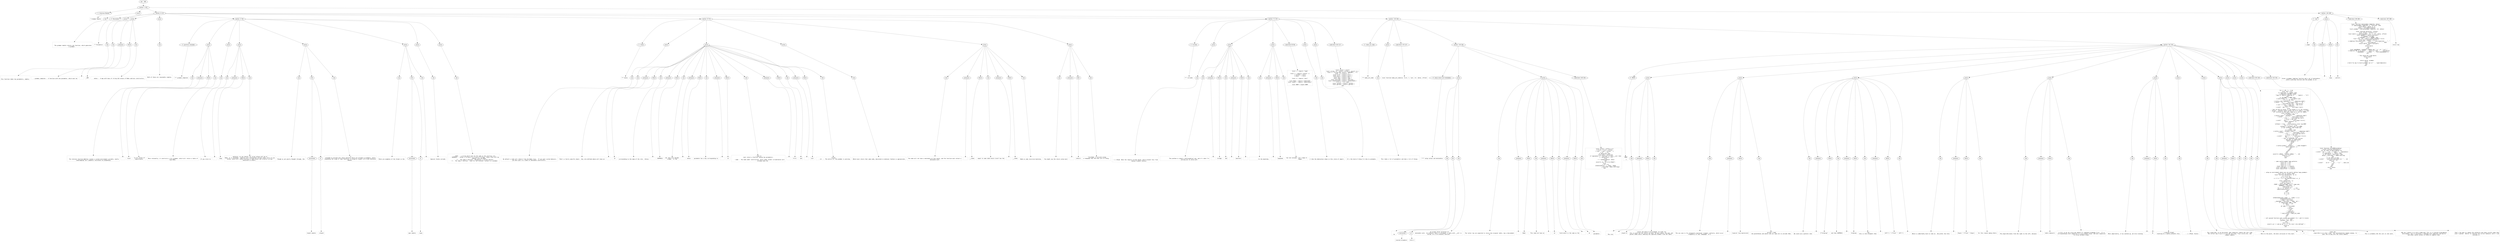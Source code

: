 digraph lpegNode {

node [fontname=Helvetica]
edge [style=dashed]

doc_0 [label="doc - 389"]


doc_0 -> { section_1}
{rank=same; section_1}

section_1 [label="section: 1-343"]


// END RANK doc_0

section_1 -> { header_2 prose_3 section_4 section_5}
{rank=same; header_2 prose_3 section_4 section_5}

header_2 [label="1 : Grammar Module"]

prose_3 [label="prose"]

section_4 [label="section: 6-119"]

section_5 [label="section: 344-389"]


// END RANK section_1

header_2 -> leaf_6
leaf_6  [color=Gray,shape=rectangle,fontname=Inconsolata,label="* Grammar Module"]
// END RANK header_2

prose_3 -> { raw_7}
{rank=same; raw_7}

raw_7 [label="raw"]


// END RANK prose_3

raw_7 -> leaf_8
leaf_8  [color=Gray,shape=rectangle,fontname=Inconsolata,label="

  The grammar module returns one function, which generates
a grammar. 
"]
// END RANK raw_7

section_4 -> { header_9 prose_10 prose_11 prose_12 section_13 section_14 section_15 section_16}
{rank=same; header_9 prose_10 prose_11 prose_12 section_13 section_14 section_15 section_16}

header_9 [label="2 : Parameters"]

prose_10 [label="prose"]

prose_11 [label="prose"]

prose_12 [label="prose"]

section_13 [label="section: 17-46"]

section_14 [label="section: 47-70"]

section_15 [label="section: 71-119"]

section_16 [label="section: 120-160"]


// END RANK section_4

header_9 -> leaf_17
leaf_17  [color=Gray,shape=rectangle,fontname=Inconsolata,label="** Parameters"]
// END RANK header_9

prose_10 -> { raw_18}
{rank=same; raw_18}

raw_18 [label="raw"]


// END RANK prose_10

raw_18 -> leaf_19
leaf_19  [color=Gray,shape=rectangle,fontname=Inconsolata,label="

This function takes two parameters, namely:
"]
// END RANK raw_18

prose_11 -> { raw_20 prespace_21 literal_22 raw_23}
{rank=same; raw_20 prespace_21 literal_22 raw_23}

raw_20 [label="raw"]

prespace_21 [label="prespace"]

literal_22 [label="literal"]

raw_23 [label="raw"]


// END RANK prose_11

raw_20 -> leaf_24
leaf_24  [color=Gray,shape=rectangle,fontname=Inconsolata,label="
  - grammar_template :  A function with one parameter, which must be"]
// END RANK raw_20

prespace_21 -> leaf_25
leaf_25  [color=Gray,shape=rectangle,fontname=Inconsolata,label=" "]
// END RANK prespace_21

literal_22 -> leaf_26
leaf_26  [color=Gray,shape=rectangle,fontname=Inconsolata,label="_ENV"]
// END RANK literal_22

raw_23 -> leaf_27
leaf_27  [color=Gray,shape=rectangle,fontname=Inconsolata,label=".
  - metas :  A map with keys of string and values of Node subclass constructors.
"]
// END RANK raw_23

prose_12 -> { raw_28}
{rank=same; raw_28}

raw_28 [label="raw"]


// END RANK prose_12

raw_28 -> leaf_29
leaf_29  [color=Gray,shape=rectangle,fontname=Inconsolata,label="
Both of these are reasonably complex.


"]
// END RANK raw_28

section_13 -> { header_30 prose_31 prose_32 prose_33 prose_34 prose_35 prose_36 prose_37}
{rank=same; header_30 prose_31 prose_32 prose_33 prose_34 prose_35 prose_36 prose_37}

header_30 [label="3 : grammar_template"]

prose_31 [label="prose"]

prose_32 [label="prose"]

prose_33 [label="prose"]

prose_34 [label="prose"]

prose_35 [label="prose"]

prose_36 [label="prose"]

prose_37 [label="prose"]


// END RANK section_13

header_30 -> leaf_38
leaf_38  [color=Gray,shape=rectangle,fontname=Inconsolata,label="*** grammar_template"]
// END RANK header_30

prose_31 -> { raw_39 prespace_40 literal_41 raw_42}
{rank=same; raw_39 prespace_40 literal_41 raw_42}

raw_39 [label="raw"]

prespace_40 [label="prespace"]

literal_41 [label="literal"]

raw_42 [label="raw"]


// END RANK prose_31

raw_39 -> leaf_43
leaf_43  [color=Gray,shape=rectangle,fontname=Inconsolata,label="

  The internal function @define creates a custom environment variable, neatly
sidestepping lua's pedantic insistance on prepending"]
// END RANK raw_39

prespace_40 -> leaf_44
leaf_44  [color=Gray,shape=rectangle,fontname=Inconsolata,label=" "]
// END RANK prespace_40

literal_41 -> leaf_45
leaf_45  [color=Gray,shape=rectangle,fontname=Inconsolata,label="local"]
// END RANK literal_41

raw_42 -> leaf_46
leaf_46  [color=Gray,shape=rectangle,fontname=Inconsolata,label=" to all values of 
significance. 
"]
// END RANK raw_42

prose_32 -> { raw_47}
{rank=same; raw_47}

raw_47 [label="raw"]


// END RANK prose_32

raw_47 -> leaf_48
leaf_48  [color=Gray,shape=rectangle,fontname=Inconsolata,label="
More relevantly, it constructs a full grammar, which will return a table of
type Node. 
"]
// END RANK raw_47

prose_33 -> { raw_49 prespace_50 literal_51 raw_52}
{rank=same; raw_49 prespace_50 literal_51 raw_52}

raw_49 [label="raw"]

prespace_50 [label="prespace"]

literal_51 [label="literal"]

raw_52 [label="raw"]


// END RANK prose_33

raw_49 -> leaf_53
leaf_53  [color=Gray,shape=rectangle,fontname=Inconsolata,label="
If you stick to"]
// END RANK raw_49

prespace_50 -> leaf_54
leaf_54  [color=Gray,shape=rectangle,fontname=Inconsolata,label=" "]
// END RANK prespace_50

literal_51 -> leaf_55
leaf_55  [color=Gray,shape=rectangle,fontname=Inconsolata,label="lpeg"]
// END RANK literal_51

raw_52 -> leaf_56
leaf_56  [color=Gray,shape=rectangle,fontname=Inconsolata,label=" patterns, as you should, all array values will be of
Node, as is intended.  Captures will interpolate various other sorts of Lua
values, which will induce halting in some places and silently corrupt
execution in others. 
"]
// END RANK raw_52

prose_34 -> { raw_57 link_58 raw_59}
{rank=same; raw_57 link_58 raw_59}

raw_57 [label="raw"]

link_58 [label="link"]

raw_59 [label="raw"]


// END RANK prose_34

raw_57 -> leaf_60
leaf_60  [color=Gray,shape=rectangle,fontname=Inconsolata,label="
Though as yet poorly thought through, the "]
// END RANK raw_57

link_58 -> { anchortext_61 url_62}
{rank=same; anchortext_61 url_62}

anchortext_61 [label="anchortext"]

url_62 [label="url"]


// END RANK link_58

anchortext_61 -> leaf_63
leaf_63  [color=Gray,shape=rectangle,fontname=Inconsolata,label="elpatt module"]
// END RANK anchortext_61

url_62 -> leaf_64
leaf_64  [color=Gray,shape=rectangle,fontname=Inconsolata,label="./elpatt"]
// END RANK url_62

raw_59 -> leaf_65
leaf_65  [color=Gray,shape=rectangle,fontname=Inconsolata,label=" is
intended to provide only those patterns which are allowed in Grammars, while
expanding the scope of some favorites to properly respect utf-8 and otherwise
behave. 
"]
// END RANK raw_59

prose_35 -> { raw_66 link_67 raw_68}
{rank=same; raw_66 link_67 raw_68}

raw_66 [label="raw"]

link_67 [label="link"]

raw_68 [label="raw"]


// END RANK prose_35

raw_66 -> leaf_69
leaf_69  [color=Gray,shape=rectangle,fontname=Inconsolata,label="
There are examples of the format in the "]
// END RANK raw_66

link_67 -> { anchortext_70 url_71}
{rank=same; anchortext_70 url_71}

anchortext_70 [label="anchortext"]

url_71 [label="url"]


// END RANK link_67

anchortext_70 -> leaf_72
leaf_72  [color=Gray,shape=rectangle,fontname=Inconsolata,label="spec module"]
// END RANK anchortext_70

url_71 -> leaf_73
leaf_73  [color=Gray,shape=rectangle,fontname=Inconsolata,label="./spec"]
// END RANK url_71

raw_68 -> leaf_74
leaf_74  [color=Gray,shape=rectangle,fontname=Inconsolata,label=".
"]
// END RANK raw_68

prose_36 -> { raw_75}
{rank=same; raw_75}

raw_75 [label="raw"]


// END RANK prose_36

raw_75 -> leaf_76
leaf_76  [color=Gray,shape=rectangle,fontname=Inconsolata,label="
Special fields include:
"]
// END RANK raw_75

prose_37 -> { raw_77}
{rank=same; raw_77}

raw_77 [label="raw"]


// END RANK prose_37

raw_77 -> leaf_78
leaf_78  [color=Gray,shape=rectangle,fontname=Inconsolata,label="
  -  START :  a string which must be the same as the starting rule.
  -  SUPPRESS :  either a string or an array of strings. These rules will be
                 removed from the Node. 
  -  P :  The lpeg P function.  Recognizes a certain pattern.
  -  V :  The lpeg V function.  Used for non-terminal rvalues in a grammar. 

"]
// END RANK raw_77

section_14 -> { header_79 prose_80 prose_81 prose_82 prose_83 prose_84}
{rank=same; header_79 prose_80 prose_81 prose_82 prose_83 prose_84}

header_79 [label="3 : metas"]

prose_80 [label="prose"]

prose_81 [label="prose"]

prose_82 [label="prose"]

prose_83 [label="prose"]

prose_84 [label="prose"]


// END RANK section_14

header_79 -> leaf_85
leaf_85  [color=Gray,shape=rectangle,fontname=Inconsolata,label="*** metas"]
// END RANK header_79

prose_80 -> { raw_86}
{rank=same; raw_86}

raw_86 [label="raw"]


// END RANK prose_80

raw_86 -> leaf_87
leaf_87  [color=Gray,shape=rectangle,fontname=Inconsolata,label="

  By default a node will inherit from the Node class.  If you want custom behavior,
you must pass in a table of metatable constructors.
"]
// END RANK raw_86

prose_81 -> { raw_88 prespace_89 literal_90 raw_91 prespace_92 literal_93 raw_94 prespace_95 literal_96 raw_97 prespace_98 literal_99 raw_100 prespace_101 literal_102 raw_103 prespace_104 literal_105 raw_106}
{rank=same; raw_88 prespace_89 literal_90 raw_91 prespace_92 literal_93 raw_94 prespace_95 literal_96 raw_97 prespace_98 literal_99 raw_100 prespace_101 literal_102 raw_103 prespace_104 literal_105 raw_106}

raw_88 [label="raw"]

prespace_89 [label="prespace"]

literal_90 [label="literal"]

raw_91 [label="raw"]

prespace_92 [label="prespace"]

literal_93 [label="literal"]

raw_94 [label="raw"]

prespace_95 [label="prespace"]

literal_96 [label="literal"]

raw_97 [label="raw"]

prespace_98 [label="prespace"]

literal_99 [label="literal"]

raw_100 [label="raw"]

prespace_101 [label="prespace"]

literal_102 [label="literal"]

raw_103 [label="raw"]

prespace_104 [label="prespace"]

literal_105 [label="literal"]

raw_106 [label="raw"]


// END RANK prose_81

raw_88 -> leaf_107
leaf_107  [color=Gray,shape=rectangle,fontname=Inconsolata,label="
That's a fairly specific beast.  Any rule defined above will have an"]
// END RANK raw_88

prespace_89 -> leaf_108
leaf_108  [color=Gray,shape=rectangle,fontname=Inconsolata,label=" "]
// END RANK prespace_89

literal_90 -> leaf_109
leaf_109  [color=Gray,shape=rectangle,fontname=Inconsolata,label="id"]
// END RANK literal_90

raw_91 -> leaf_110
leaf_110  [color=Gray,shape=rectangle,fontname=Inconsolata,label="
corresonding to the name of the rule.  Unless"]
// END RANK raw_91

prespace_92 -> leaf_111
leaf_111  [color=Gray,shape=rectangle,fontname=Inconsolata,label=" "]
// END RANK prespace_92

literal_93 -> leaf_112
leaf_112  [color=Gray,shape=rectangle,fontname=Inconsolata,label="SUPPRESS"]
// END RANK literal_93

raw_94 -> leaf_113
leaf_113  [color=Gray,shape=rectangle,fontname=Inconsolata,label="ed, this will become
a Node.  If the"]
// END RANK raw_94

prespace_95 -> leaf_114
leaf_114  [color=Gray,shape=rectangle,fontname=Inconsolata,label=" "]
// END RANK prespace_95

literal_96 -> leaf_115
leaf_115  [color=Gray,shape=rectangle,fontname=Inconsolata,label="metas"]
// END RANK literal_96

raw_97 -> leaf_116
leaf_116  [color=Gray,shape=rectangle,fontname=Inconsolata,label=" parameter has a key corresponding to"]
// END RANK raw_97

prespace_98 -> leaf_117
leaf_117  [color=Gray,shape=rectangle,fontname=Inconsolata,label=" "]
// END RANK prespace_98

literal_99 -> leaf_118
leaf_118  [color=Gray,shape=rectangle,fontname=Inconsolata,label="id"]
// END RANK literal_99

raw_100 -> leaf_119
leaf_119  [color=Gray,shape=rectangle,fontname=Inconsolata,label=", then it
must return a function taking two parameters:
   
   - node :  The node under construction, which under normal circumstances will
             already have the"]
// END RANK raw_100

prespace_101 -> leaf_120
leaf_120  [color=Gray,shape=rectangle,fontname=Inconsolata,label=" "]
// END RANK prespace_101

literal_102 -> leaf_121
leaf_121  [color=Gray,shape=rectangle,fontname=Inconsolata,label="first"]
// END RANK literal_102

raw_103 -> leaf_122
leaf_122  [color=Gray,shape=rectangle,fontname=Inconsolata,label=" and"]
// END RANK raw_103

prespace_104 -> leaf_123
leaf_123  [color=Gray,shape=rectangle,fontname=Inconsolata,label=" "]
// END RANK prespace_104

literal_105 -> leaf_124
leaf_124  [color=Gray,shape=rectangle,fontname=Inconsolata,label="last"]
// END RANK literal_105

raw_106 -> leaf_125
leaf_125  [color=Gray,shape=rectangle,fontname=Inconsolata,label=" fields.
   - str  :  The entire str the grammar is parsing.
"]
// END RANK raw_106

prose_82 -> { raw_126}
{rank=same; raw_126}

raw_126 [label="raw"]


// END RANK prose_82

raw_126 -> leaf_127
leaf_127  [color=Gray,shape=rectangle,fontname=Inconsolata,label="
Which must return that same node, decorated in whatever fashion is appropriate.
"]
// END RANK raw_126

prose_83 -> { raw_128 prespace_129 literal_130 raw_131 prespace_132 literal_133 raw_134}
{rank=same; raw_128 prespace_129 literal_130 raw_131 prespace_132 literal_133 raw_134}

raw_128 [label="raw"]

prespace_129 [label="prespace"]

literal_130 [label="literal"]

raw_131 [label="raw"]

prespace_132 [label="prespace"]

literal_133 [label="literal"]

raw_134 [label="raw"]


// END RANK prose_83

raw_128 -> leaf_135
leaf_135  [color=Gray,shape=rectangle,fontname=Inconsolata,label="
The node will not have a metatable at this point, and the function must attach a
metatable with"]
// END RANK raw_128

prespace_129 -> leaf_136
leaf_136  [color=Gray,shape=rectangle,fontname=Inconsolata,label=" "]
// END RANK prespace_129

literal_130 -> leaf_137
leaf_137  [color=Gray,shape=rectangle,fontname=Inconsolata,label="__index"]
// END RANK literal_130

raw_131 -> leaf_138
leaf_138  [color=Gray,shape=rectangle,fontname=Inconsolata,label=" equal to some table which itself has the"]
// END RANK raw_131

prespace_132 -> leaf_139
leaf_139  [color=Gray,shape=rectangle,fontname=Inconsolata,label=" "]
// END RANK prespace_132

literal_133 -> leaf_140
leaf_140  [color=Gray,shape=rectangle,fontname=Inconsolata,label="__index"]
// END RANK literal_133

raw_134 -> leaf_141
leaf_141  [color=Gray,shape=rectangle,fontname=Inconsolata,label="
Node as some recursive backstop.
"]
// END RANK raw_134

prose_84 -> { raw_142 prespace_143 italic_144 raw_145}
{rank=same; raw_142 prespace_143 italic_144 raw_145}

raw_142 [label="raw"]

prespace_143 [label="prespace"]

italic_144 [label="italic"]

raw_145 [label="raw"]


// END RANK prose_84

raw_142 -> leaf_146
leaf_146  [color=Gray,shape=rectangle,fontname=Inconsolata,label="
You might say the return value must"]
// END RANK raw_142

prespace_143 -> leaf_147
leaf_147  [color=Gray,shape=rectangle,fontname=Inconsolata,label=" "]
// END RANK prespace_143

italic_144 -> leaf_148
leaf_148  [color=Gray,shape=rectangle,fontname=Inconsolata,label="inherit"]
// END RANK italic_144

raw_145 -> leaf_149
leaf_149  [color=Gray,shape=rectangle,fontname=Inconsolata,label=" from Node, if we were using
a language that did that sort of thing. 

"]
// END RANK raw_145

section_15 -> { header_150 prose_151 prose_152 prose_153 codeblock_154 prose_155 prose_156 codeblock_157}
{rank=same; header_150 prose_151 prose_152 prose_153 codeblock_154 prose_155 prose_156 codeblock_157}

header_150 [label="3 : includes"]

prose_151 [label="prose"]

prose_152 [label="prose"]

prose_153 [label="prose"]

codeblock_154 [label="code block 83-96"]

prose_155 [label="prose"]

prose_156 [label="prose"]

codeblock_157 [label="code block 102-117"]


// END RANK section_15

header_150 -> leaf_158
leaf_158  [color=Gray,shape=rectangle,fontname=Inconsolata,label="*** includes"]
// END RANK header_150

prose_151 -> { raw_159}
{rank=same; raw_159}

raw_159 [label="raw"]


// END RANK prose_151

raw_159 -> leaf_160
leaf_160  [color=Gray,shape=rectangle,fontname=Inconsolata,label="


- [ ] #todo  Note the require strings below, which prevent this from
             being a usable library. 
"]
// END RANK raw_159

prose_152 -> { raw_161 prespace_162 literal_163 raw_164 prespace_165 literal_166 raw_167}
{rank=same; raw_161 prespace_162 literal_163 raw_164 prespace_165 literal_166 raw_167}

raw_161 [label="raw"]

prespace_162 [label="prespace"]

literal_163 [label="literal"]

raw_164 [label="raw"]

prespace_165 [label="prespace"]

literal_166 [label="literal"]

raw_167 [label="raw"]


// END RANK prose_152

raw_161 -> leaf_168
leaf_168  [color=Gray,shape=rectangle,fontname=Inconsolata,label="
             The problem is almost a philosophical one, and it's what I'm
             setting out to solve with"]
// END RANK raw_161

prespace_162 -> leaf_169
leaf_169  [color=Gray,shape=rectangle,fontname=Inconsolata,label=" "]
// END RANK prespace_162

literal_163 -> leaf_170
leaf_170  [color=Gray,shape=rectangle,fontname=Inconsolata,label="bridge"]
// END RANK literal_163

raw_164 -> leaf_171
leaf_171  [color=Gray,shape=rectangle,fontname=Inconsolata,label=" and"]
// END RANK raw_164

prespace_165 -> leaf_172
leaf_172  [color=Gray,shape=rectangle,fontname=Inconsolata,label=" "]
// END RANK prespace_165

literal_166 -> leaf_173
leaf_173  [color=Gray,shape=rectangle,fontname=Inconsolata,label="manifest"]
// END RANK literal_166

raw_167 -> leaf_174
leaf_174  [color=Gray,shape=rectangle,fontname=Inconsolata,label=". 
"]
// END RANK raw_167

prose_153 -> { raw_175 prespace_176 literal_177 raw_178}
{rank=same; raw_175 prespace_176 literal_177 raw_178}

raw_175 [label="raw"]

prespace_176 [label="prespace"]

literal_177 [label="literal"]

raw_178 [label="raw"]


// END RANK prose_153

raw_175 -> leaf_179
leaf_179  [color=Gray,shape=rectangle,fontname=Inconsolata,label="
             In the meantime,"]
// END RANK raw_175

prespace_176 -> leaf_180
leaf_180  [color=Gray,shape=rectangle,fontname=Inconsolata,label=" "]
// END RANK prespace_176

literal_177 -> leaf_181
leaf_181  [color=Gray,shape=rectangle,fontname=Inconsolata,label="lpegnode"]
// END RANK literal_177

raw_178 -> leaf_182
leaf_182  [color=Gray,shape=rectangle,fontname=Inconsolata,label=" has one consumer. Let's keep it
             happy. 
"]
// END RANK raw_178

codeblock_154 -> leaf_183
leaf_183  [color=Gray,shape=rectangle,fontname=Inconsolata,label="local L = require \"lpeg\"

local s = require \"status\" ()
s.verbose = false
s.angry   = false

local a = require \"ansi\"

local Node = require \"node/node\"
local elpatt = require \"node/elpatt\"

local DROP = elpatt.DROP"]
// END RANK codeblock_154

prose_155 -> { raw_184}
{rank=same; raw_184}

raw_184 [label="raw"]


// END RANK prose_155

raw_184 -> leaf_185
leaf_185  [color=Gray,shape=rectangle,fontname=Inconsolata,label="
I like the dedication shown in this style of import.
"]
// END RANK raw_184

prose_156 -> { raw_186}
{rank=same; raw_186}

raw_186 [label="raw"]


// END RANK prose_156

raw_186 -> leaf_187
leaf_187  [color=Gray,shape=rectangle,fontname=Inconsolata,label="
It's the kind of thing I'd like to automate. 
"]
// END RANK raw_186

codeblock_157 -> leaf_188
leaf_188  [color=Gray,shape=rectangle,fontname=Inconsolata,label="local assert = assert
local string, io = assert( string ), assert( io )
local V = string.sub( assert( _VERSION ), -4 )
local _G = assert( _G )
local error = assert( error )
local pairs = assert( pairs )
local next = assert( next )
local type = assert( type )
local tostring = assert( tostring )
local setmetatable = assert( setmetatable )
if V == \" 5.1\" then
   local setfenv = assert( setfenv )
   local getfenv = assert( getfenv )
end"]
// END RANK codeblock_157

section_16 -> { header_189 prose_190 codeblock_191 section_192 section_193}
{rank=same; header_189 prose_190 codeblock_191 section_192 section_193}

header_189 [label="3 : make_ast_node"]

prose_190 [label="prose"]

codeblock_191 [label="code block 125-127"]

section_192 [label="section: 130-160"]

section_193 [label="section: 161-343"]


// END RANK section_16

header_189 -> leaf_194
leaf_194  [color=Gray,shape=rectangle,fontname=Inconsolata,label="*** make_ast_node"]
// END RANK header_189

prose_190 -> { raw_195}
{rank=same; raw_195}

raw_195 [label="raw"]


// END RANK prose_190

raw_195 -> leaf_196
leaf_196  [color=Gray,shape=rectangle,fontname=Inconsolata,label="

  This takes a lot of parameters and does a lot of things. 

"]
// END RANK raw_195

codeblock_191 -> leaf_197
leaf_197  [color=Gray,shape=rectangle,fontname=Inconsolata,label="local function make_ast_node(id, first, t, last, str, metas, offset)"]
// END RANK codeblock_191

section_192 -> { header_198 prose_199 prose_200 codeblock_201}
{rank=same; header_198 prose_199 prose_200 codeblock_201}

header_198 [label="4 : setup values and metatables"]

prose_199 [label="prose"]

prose_200 [label="prose"]

codeblock_201 [label="code block 140-158"]


// END RANK section_192

header_198 -> leaf_202
leaf_202  [color=Gray,shape=rectangle,fontname=Inconsolata,label="**** setup values and metatables"]
// END RANK header_198

prose_199 -> { raw_203 link_204 raw_205}
{rank=same; raw_203 link_204 raw_205}

raw_203 [label="raw"]

link_204 [label="link"]

raw_205 [label="raw"]


// END RANK prose_199

raw_203 -> leaf_206
leaf_206  [color=Gray,shape=rectangle,fontname=Inconsolata,label="

  As "]
// END RANK raw_203

link_204 -> { anchortext_207 url_208}
{rank=same; anchortext_207 url_208}

anchortext_207 [label="anchortext"]

url_208 [label="url"]


// END RANK link_204

anchortext_207 -> leaf_209
leaf_209  [color=Gray,shape=rectangle,fontname=Inconsolata,label="covered elsewhere"]
// END RANK anchortext_207

url_208 -> leaf_210
leaf_210  [color=Gray,shape=rectangle,fontname=Inconsolata,label="httk://"]
// END RANK url_208

raw_205 -> leaf_211
leaf_211  [color=Gray,shape=rectangle,fontname=Inconsolata,label=", we accept three varieties of
metatable verb.  An ordinary table is assigned; a table with __call is 
called, as is an ordinary function.
"]
// END RANK raw_205

prose_200 -> { raw_212 prespace_213 literal_214 raw_215 prespace_216 literal_217 raw_218 prespace_219 literal_220 raw_221}
{rank=same; raw_212 prespace_213 literal_214 raw_215 prespace_216 literal_217 raw_218 prespace_219 literal_220 raw_221}

raw_212 [label="raw"]

prespace_213 [label="prespace"]

literal_214 [label="literal"]

raw_215 [label="raw"]

prespace_216 [label="prespace"]

literal_217 [label="literal"]

raw_218 [label="raw"]

prespace_219 [label="prespace"]

literal_220 [label="literal"]

raw_221 [label="raw"]


// END RANK prose_200

raw_212 -> leaf_222
leaf_222  [color=Gray,shape=rectangle,fontname=Inconsolata,label="
The latter two are expected to return the original table, now a descendent
of"]
// END RANK raw_212

prespace_213 -> leaf_223
leaf_223  [color=Gray,shape=rectangle,fontname=Inconsolata,label=" "]
// END RANK prespace_213

literal_214 -> leaf_224
leaf_224  [color=Gray,shape=rectangle,fontname=Inconsolata,label="Node"]
// END RANK literal_214

raw_215 -> leaf_225
leaf_225  [color=Gray,shape=rectangle,fontname=Inconsolata,label=".  This need not have an"]
// END RANK raw_215

prespace_216 -> leaf_226
leaf_226  [color=Gray,shape=rectangle,fontname=Inconsolata,label=" "]
// END RANK prespace_216

literal_217 -> leaf_227
leaf_227  [color=Gray,shape=rectangle,fontname=Inconsolata,label="id"]
// END RANK literal_217

raw_218 -> leaf_228
leaf_228  [color=Gray,shape=rectangle,fontname=Inconsolata,label=" field which is the same as the"]
// END RANK raw_218

prespace_219 -> leaf_229
leaf_229  [color=Gray,shape=rectangle,fontname=Inconsolata,label=" "]
// END RANK prespace_219

literal_220 -> leaf_230
leaf_230  [color=Gray,shape=rectangle,fontname=Inconsolata,label="id"]
// END RANK literal_220

raw_221 -> leaf_231
leaf_231  [color=Gray,shape=rectangle,fontname=Inconsolata,label="
parameter.
"]
// END RANK raw_221

codeblock_201 -> leaf_232
leaf_232  [color=Gray,shape=rectangle,fontname=Inconsolata,label="   local offset = offset or 0
   t.first = first + offset
   t.last  = last + offset - 1
   t.str   = str
   if metas[id] then
      local meta = metas[id]
      if type(meta) == \"function\" or meta.__call then
        t = metas[id](t, str)
      else
        t = setmetatable(t, meta)
      end
      assert(t.id, \"no id on Node\")
   else
      t.id = id
       setmetatable(t, {__index = Node,
                     __tostring = Node.toString})
   end"]
// END RANK codeblock_201

section_193 -> { header_233 prose_234 prose_235 prose_236 prose_237 prose_238 prose_239 prose_240 prose_241 prose_242 prose_243 prose_244 prose_245 codeblock_246 codeblock_247}
{rank=same; header_233 prose_234 prose_235 prose_236 prose_237 prose_238 prose_239 prose_240 prose_241 prose_242 prose_243 prose_244 prose_245 codeblock_246 codeblock_247}

header_233 [label="4 : DROP"]

prose_234 [label="prose"]

prose_235 [label="prose"]

prose_236 [label="prose"]

prose_237 [label="prose"]

prose_238 [label="prose"]

prose_239 [label="prose"]

prose_240 [label="prose"]

prose_241 [label="prose"]

prose_242 [label="prose"]

prose_243 [label="prose"]

prose_244 [label="prose"]

prose_245 [label="prose"]

codeblock_246 [label="code block 205-320"]

codeblock_247 [label="code block 322-341"]


// END RANK section_193

header_233 -> leaf_248
leaf_248  [color=Gray,shape=rectangle,fontname=Inconsolata,label=" DROP

  T"]
// END RANK header_233

prose_234 -> { raw_249 prespace_250 literal_251 raw_252}
{rank=same; raw_249 prespace_250 literal_251 raw_252}

raw_249 [label="raw"]

prespace_250 [label="prespace"]

literal_251 [label="literal"]

raw_252 [label="raw"]


// END RANK prose_234

raw_249 -> leaf_253
leaf_253  [color=Gray,shape=rectangle,fontname=Inconsolata,label="

  The rule"]
// END RANK raw_249

prespace_250 -> leaf_254
leaf_254  [color=Gray,shape=rectangle,fontname=Inconsolata,label=" "]
// END RANK prespace_250

literal_251 -> leaf_255
leaf_255  [color=Gray,shape=rectangle,fontname=Inconsolata,label="elpatt.D"]
// END RANK literal_251

raw_252 -> leaf_256
leaf_256  [color=Gray,shape=rectangle,fontname=Inconsolata,label=" causes the match to be dropped. In order for
this to give use the results we want, we must adjust the peer and
parent nodes while removing the captured element from the table. 
"]
// END RANK raw_252

prose_235 -> { raw_257 prespace_258 literal_259 raw_260}
{rank=same; raw_257 prespace_258 literal_259 raw_260}

raw_257 [label="raw"]

prespace_258 [label="prespace"]

literal_259 [label="literal"]

raw_260 [label="raw"]


// END RANK prose_235

raw_257 -> leaf_261
leaf_261  [color=Gray,shape=rectangle,fontname=Inconsolata,label="
The use case is for eloquently expressed 'wrapper' patterns, which occur
frequently in real languages. In a"]
// END RANK raw_257

prespace_258 -> leaf_262
leaf_262  [color=Gray,shape=rectangle,fontname=Inconsolata,label=" "]
// END RANK prespace_258

literal_259 -> leaf_263
leaf_263  [color=Gray,shape=rectangle,fontname=Inconsolata,label="(typical lisp expression)"]
// END RANK literal_259

raw_260 -> leaf_264
leaf_264  [color=Gray,shape=rectangle,fontname=Inconsolata,label=" we don't need
the parentheses and would like our span not to include them.
"]
// END RANK raw_260

prose_236 -> { raw_265 prespace_266 literal_267 raw_268 prespace_269 literal_270 raw_271 prespace_272 literal_273 raw_274}
{rank=same; raw_265 prespace_266 literal_267 raw_268 prespace_269 literal_270 raw_271 prespace_272 literal_273 raw_274}

raw_265 [label="raw"]

prespace_266 [label="prespace"]

literal_267 [label="literal"]

raw_268 [label="raw"]

prespace_269 [label="prespace"]

literal_270 [label="literal"]

raw_271 [label="raw"]

prespace_272 [label="prespace"]

literal_273 [label="literal"]

raw_274 [label="raw"]


// END RANK prose_236

raw_265 -> leaf_275
leaf_275  [color=Gray,shape=rectangle,fontname=Inconsolata,label="
We could use a pattern like"]
// END RANK raw_265

prespace_266 -> leaf_276
leaf_276  [color=Gray,shape=rectangle,fontname=Inconsolata,label=" "]
// END RANK prespace_266

literal_267 -> leaf_277
leaf_277  [color=Gray,shape=rectangle,fontname=Inconsolata,label="V\"formwrap\""]
// END RANK literal_267

raw_268 -> leaf_278
leaf_278  [color=Gray,shape=rectangle,fontname=Inconsolata,label=" and then SUPPRESS"]
// END RANK raw_268

prespace_269 -> leaf_279
leaf_279  [color=Gray,shape=rectangle,fontname=Inconsolata,label=" "]
// END RANK prespace_269

literal_270 -> leaf_280
leaf_280  [color=Gray,shape=rectangle,fontname=Inconsolata,label="formwrap"]
// END RANK literal_270

raw_271 -> leaf_281
leaf_281  [color=Gray,shape=rectangle,fontname=Inconsolata,label=", but
this is less eloquent than"]
// END RANK raw_271

prespace_272 -> leaf_282
leaf_282  [color=Gray,shape=rectangle,fontname=Inconsolata,label=" "]
// END RANK prespace_272

literal_273 -> leaf_283
leaf_283  [color=Gray,shape=rectangle,fontname=Inconsolata,label="D(P\"(\") * V\"form\" *  D(P\")\")"]
// END RANK literal_273

raw_274 -> leaf_284
leaf_284  [color=Gray,shape=rectangle,fontname=Inconsolata,label=". 
"]
// END RANK raw_274

prose_237 -> { raw_285 prespace_286 literal_287 raw_288}
{rank=same; raw_285 prespace_286 literal_287 raw_288}

raw_285 [label="raw"]

prespace_286 [label="prespace"]

literal_287 [label="literal"]

raw_288 [label="raw"]


// END RANK prose_237

raw_285 -> leaf_289
leaf_289  [color=Gray,shape=rectangle,fontname=Inconsolata,label="
Which is admittedly hard to look at.  We prefer the form"]
// END RANK raw_285

prespace_286 -> leaf_290
leaf_290  [color=Gray,shape=rectangle,fontname=Inconsolata,label=""]
// END RANK prespace_286

literal_287 -> leaf_291
leaf_291  [color=Gray,shape=rectangle,fontname=Inconsolata,label="D(pal) * V\"form\" * D(par)"]
// END RANK literal_287

raw_288 -> leaf_292
leaf_292  [color=Gray,shape=rectangle,fontname=Inconsolata,label=" for this reason among others.
"]
// END RANK raw_288

prose_238 -> { raw_293 prespace_294 literal_295 raw_296}
{rank=same; raw_293 prespace_294 literal_295 raw_296}

raw_293 [label="raw"]

prespace_294 [label="prespace"]

literal_295 [label="literal"]

raw_296 [label="raw"]


// END RANK prose_238

raw_293 -> leaf_297
leaf_297  [color=Gray,shape=rectangle,fontname=Inconsolata,label="
The algorithm moves from the right to the left, because"]
// END RANK raw_293

prespace_294 -> leaf_298
leaf_298  [color=Gray,shape=rectangle,fontname=Inconsolata,label=" "]
// END RANK prespace_294

literal_295 -> leaf_299
leaf_299  [color=Gray,shape=rectangle,fontname=Inconsolata,label="table.remove(t)"]
// END RANK literal_295

raw_296 -> leaf_300
leaf_300  [color=Gray,shape=rectangle,fontname=Inconsolata,label="
is O(1) so we can strip any amount of rightward droppage first.  It is
correspondingly more expensive to strip middle drops, and most expensive
to strip leftmost drops.
"]
// END RANK raw_296

prose_239 -> { raw_301 prespace_302 literal_303 raw_304}
{rank=same; raw_301 prespace_302 literal_303 raw_304}

raw_301 [label="raw"]

prespace_302 [label="prespace"]

literal_303 [label="literal"]

raw_304 [label="raw"]


// END RANK prose_239

raw_301 -> leaf_305
leaf_305  [color=Gray,shape=rectangle,fontname=Inconsolata,label="
More importantly, if we counted up, we'd be tracking"]
// END RANK raw_301

prespace_302 -> leaf_306
leaf_306  [color=Gray,shape=rectangle,fontname=Inconsolata,label=" "]
// END RANK prespace_302

literal_303 -> leaf_307
leaf_307  [color=Gray,shape=rectangle,fontname=Inconsolata,label="#t"]
// END RANK literal_303

raw_304 -> leaf_308
leaf_308  [color=Gray,shape=rectangle,fontname=Inconsolata,label=", a moving target.
Counting to 1 neatly prevents this.
"]
// END RANK raw_304

prose_240 -> { raw_309}
{rank=same; raw_309}

raw_309 [label="raw"]


// END RANK prose_240

raw_309 -> leaf_310
leaf_310  [color=Gray,shape=rectangle,fontname=Inconsolata,label="
   -  [ ] #Todo :Faster:
"]
// END RANK raw_309

prose_241 -> { raw_311}
{rank=same; raw_311}

raw_311 [label="raw"]


// END RANK prose_241

raw_311 -> leaf_312
leaf_312  [color=Gray,shape=rectangle,fontname=Inconsolata,label="
     -  This algorithm, as we discussed, goes quadratic toward the left side.
        The correct way to go is if we see any drop, flip a dirty bit, and 
        compact upward.
"]
// END RANK raw_311

prose_242 -> { raw_313 prespace_314 literal_315 raw_316}
{rank=same; raw_313 prespace_314 literal_315 raw_316}

raw_313 [label="raw"]

prespace_314 [label="prespace"]

literal_315 [label="literal"]

raw_316 [label="raw"]


// END RANK prose_242

raw_313 -> leaf_317
leaf_317  [color=Gray,shape=rectangle,fontname=Inconsolata,label="
     -  More to the point, the mere inclusion of this much"]
// END RANK raw_313

prespace_314 -> leaf_318
leaf_318  [color=Gray,shape=rectangle,fontname=Inconsolata,label=" "]
// END RANK prespace_314

literal_315 -> leaf_319
leaf_319  [color=Gray,shape=rectangle,fontname=Inconsolata,label="s:"]
// END RANK literal_315

raw_316 -> leaf_320
leaf_320  [color=Gray,shape=rectangle,fontname=Inconsolata,label=" slows the 
        algorithm to an utter crawl. The concatenations happen anyway, to
        pass the string into the status module.
"]
// END RANK raw_316

prose_243 -> { raw_321}
{rank=same; raw_321}

raw_321 [label="raw"]


// END RANK prose_243

raw_321 -> leaf_322
leaf_322  [color=Gray,shape=rectangle,fontname=Inconsolata,label="
        This is probably 10x the cost in real work.
"]
// END RANK raw_321

prose_244 -> { raw_323}
{rank=same; raw_323}

raw_323 [label="raw"]


// END RANK prose_244

raw_323 -> leaf_324
leaf_324  [color=Gray,shape=rectangle,fontname=Inconsolata,label="
        Why am I doing it in such a dumb way? This is a literate programming
        environment, and I'm building a language with templates and macros
        and other useful access to state at compile time.
"]
// END RANK raw_323

prose_245 -> { raw_325}
{rank=same; raw_325}

raw_325 [label="raw"]


// END RANK prose_245

raw_325 -> leaf_326
leaf_326  [color=Gray,shape=rectangle,fontname=Inconsolata,label="
        That's two ways to remove the verbosity and other printfs when they
        aren't wanted.  Better to simulate the correct behavior until I can
        provide it. 
"]
// END RANK raw_325

codeblock_246 -> leaf_327
leaf_327  [color=Gray,shape=rectangle,fontname=Inconsolata,label="   for i = #t, 1, -1 do 
      local cap = t[i] 
      if type(cap) ~= \"table\" then
         s:complain(\"CAPTURE ISSUE\", 
                    \"type of capture subgroup is \" .. type(v) .. \"\\n\")
      end
      if cap.DROP == DROP then
         s:verb(\"drops in \" .. a.bright(t.id))
         if i == #t then
            s:verb(a.red(\"rightmost\") .. \" remaining node\")
            s:verb(\"  t.$: \" .. tostring(t.last) .. \" Δ: \"
                   .. tostring(cap.last - cap.first))
            t.last = t.last - (cap.last - cap.first)
            table.remove(t)
            s:verb(\"  new t.$: \" .. tostring(t.last))
         else
            -- Here we may be either in the middle or at the leftmost
            -- margin.  Leftmost means either we're at index 1, or that
            -- all children to the left, down to 1, are all DROPs. 
            local leftmost = (i == 1)
            if leftmost then
               s:verb(a.cyan(\"  leftmost\") .. \" remaining node\")
               s:verb(\"    t.^: \" .. tostring(t.first)
                      .. \" D.$: \" .. tostring(cap.last))
               t.first = cap.last
               s:verb(\"    new t.^: \" .. tostring(t.first))
               table.remove(t, 1)
            else
               leftmost = true -- provisionally since cap.DROP
               for j = i, 1, -1 do
                 leftmost = leftmost and t[j].DROP
                 if not leftmost then break end
               end
               if leftmost then
                  s:verb(a.cyan(\"  leftmost inner\") .. \" remaining node\")
                  s:verb(\"    t.^: \" .. tostring(t.first)
                         .. \" D.$: \" .. tostring(cap.last))
                  t.first = cap.last
                  s:verb(\"    new t.^: \" .. tostring(t.first))
                  for j = i, 1, -1 do
                     -- this is quadradic but correct 
                     -- and easy to understand.
                     table.remove(t, j)
                     break
                  end
               else
                  s:verb(a.green(\"  middle\") .. \" node dropped\")
                  table.remove(t, i)
               end
            end
         end
      end 
   end
   assert(t.isNode, \"failed isNode: \" .. id)
   assert(t.str)
   return t
end


-- some useful/common lpeg patterns
local Cp = L.Cp
local Cc = L.Cc
local Ct = L.Ct
local arg1_str = L.Carg(1)
local arg2_metas = L.Carg(2)
local arg3_offset = L.Carg(3)


-- setup an environment where you can easily define lpeg grammars
-- with lots of syntax sugar
local function define(func, g, e)
  g = g or {}
  if e == nil then
    e = V == \" 5.1\" and getfenv(func) or _G
  end
  local suppressed = {}
  local env = {}
  local env_index = {
    START = function(name) g[1] = name end,
    SUPPRESS = function(...)
      suppressed = {}
      for i = 1, select('#', ...) do
        suppressed[select(i, ... )] = true
      end
    end,
    V = L.V,
    P = L.P,
  }

  setmetatable(env_index, { __index = e })
  setmetatable(env, {
    __index = env_index,
    __newindex = function( _, name, val )
      if suppressed[ name ] then
        g[ name ] = val
      else
        g[ name ] = (Cc(name) 
              * Cp() 
              * Ct(val)
              * Cp()
              * arg1_str
              * arg2_metas)
              * arg3_offset / make_ast_node
      end
    end
  })
  -- call passed function with custom environment (5.1- and 5.2-style)
  if V == \" 5.1\" then
    setfenv( func, env )
  end
  func( env )
  assert( g[ 1 ] and g[ g[ 1 ] ], \"no start rule defined\" )
  return g
end"]
// END RANK codeblock_246

codeblock_247 -> leaf_328
leaf_328  [color=Gray,shape=rectangle,fontname=Inconsolata,label="local function refineMetas(metas)
  s:verb(\"refining metatables\")
  for id, meta in pairs(metas) do
    s:verb(\"  id: \" .. id .. \" type: \" .. type(meta))
    if type(meta) == \"table\" then
      if not meta[\"__tostring\"] then
        meta[\"__tostring\"] = Node.toString
      end
      if not meta.id then
        s:verb(\"    inserting metatable id: \" .. id)
        meta.id = id
      else
        s:verb(\"    id of \" .. id .. \" is \" .. meta.id)
      end
    end
  end
  return metas
end"]
// END RANK codeblock_247

section_5 -> { header_329 prose_330 codeblock_331 codeblock_332}
{rank=same; header_329 prose_330 codeblock_331 codeblock_332}

header_329 [label="2 : new"]

prose_330 [label="prose"]

codeblock_331 [label="code block 349-385"]

codeblock_332 [label="code block 387-389"]


// END RANK section_5

header_329 -> leaf_333
leaf_333  [color=Gray,shape=rectangle,fontname=Inconsolata,label="r_templ"]
// END RANK header_329

prose_330 -> { raw_334 prespace_335 literal_336 raw_337}
{rank=same; raw_334 prespace_335 literal_336 raw_337}

raw_334 [label="raw"]

prespace_335 [label="prespace"]

literal_336 [label="literal"]

raw_337 [label="raw"]


// END RANK prose_330

raw_334 -> leaf_338
leaf_338  [color=Gray,shape=rectangle,fontname=Inconsolata,label="

Given a grammar_template function and a set of metatables,
yield a parsing function and the grammar as an"]
// END RANK raw_334

prespace_335 -> leaf_339
leaf_339  [color=Gray,shape=rectangle,fontname=Inconsolata,label=" "]
// END RANK prespace_335

literal_336 -> leaf_340
leaf_340  [color=Gray,shape=rectangle,fontname=Inconsolata,label="lpeg"]
// END RANK literal_336

raw_337 -> leaf_341
leaf_341  [color=Gray,shape=rectangle,fontname=Inconsolata,label=" pattern.
"]
// END RANK raw_337

codeblock_331 -> leaf_342
leaf_342  [color=Gray,shape=rectangle,fontname=Inconsolata,label="local function new(grammar_template, metas)
  if type(grammar_template) == \"function\" then
    local metas = metas or {}
    metas = refineMetas(metas)
    local grammar = define(grammar_template, nil, metas)

    local function parse(str, offset)
      local offset = offset or 0
      local match = L.match(grammar, str, 1, str, metas, offset)
      local maybeErr = match:lastLeaf()
      if maybeErr.id then
        if maybeErr.id == \"ERROR\" then
          local line, col = match:linePos(maybeErr.first)
          local msg = maybeErr.msg or \"\"
          s:complain(\"Parsing Error\", \" line: \" .. tostring(line) .. \", \"
                     .. \"col: \" .. tostring(col) .. \". \" .. msg)
          return match, match:lastLeaf()
        else
          return match
        end
      else
          local maybeNode = maybeErr.isNode and \" is \" or \" isn't \"
          s:complain(\"No id on match\" .. \"match of type, \" .. type(match)
                    .. maybeNode .. \" a Node: \" .. tostring(maybeErr))
      end

      -- This would be a bad match. 
      return match
    end

    return parse, grammar
  else
    s:halt(\"no way to build grammar out of \" .. type(template))
  end
end"]
// END RANK codeblock_331

codeblock_332 -> leaf_343
leaf_343  [color=Gray,shape=rectangle,fontname=Inconsolata,label="return new"]
// END RANK codeblock_332


}
